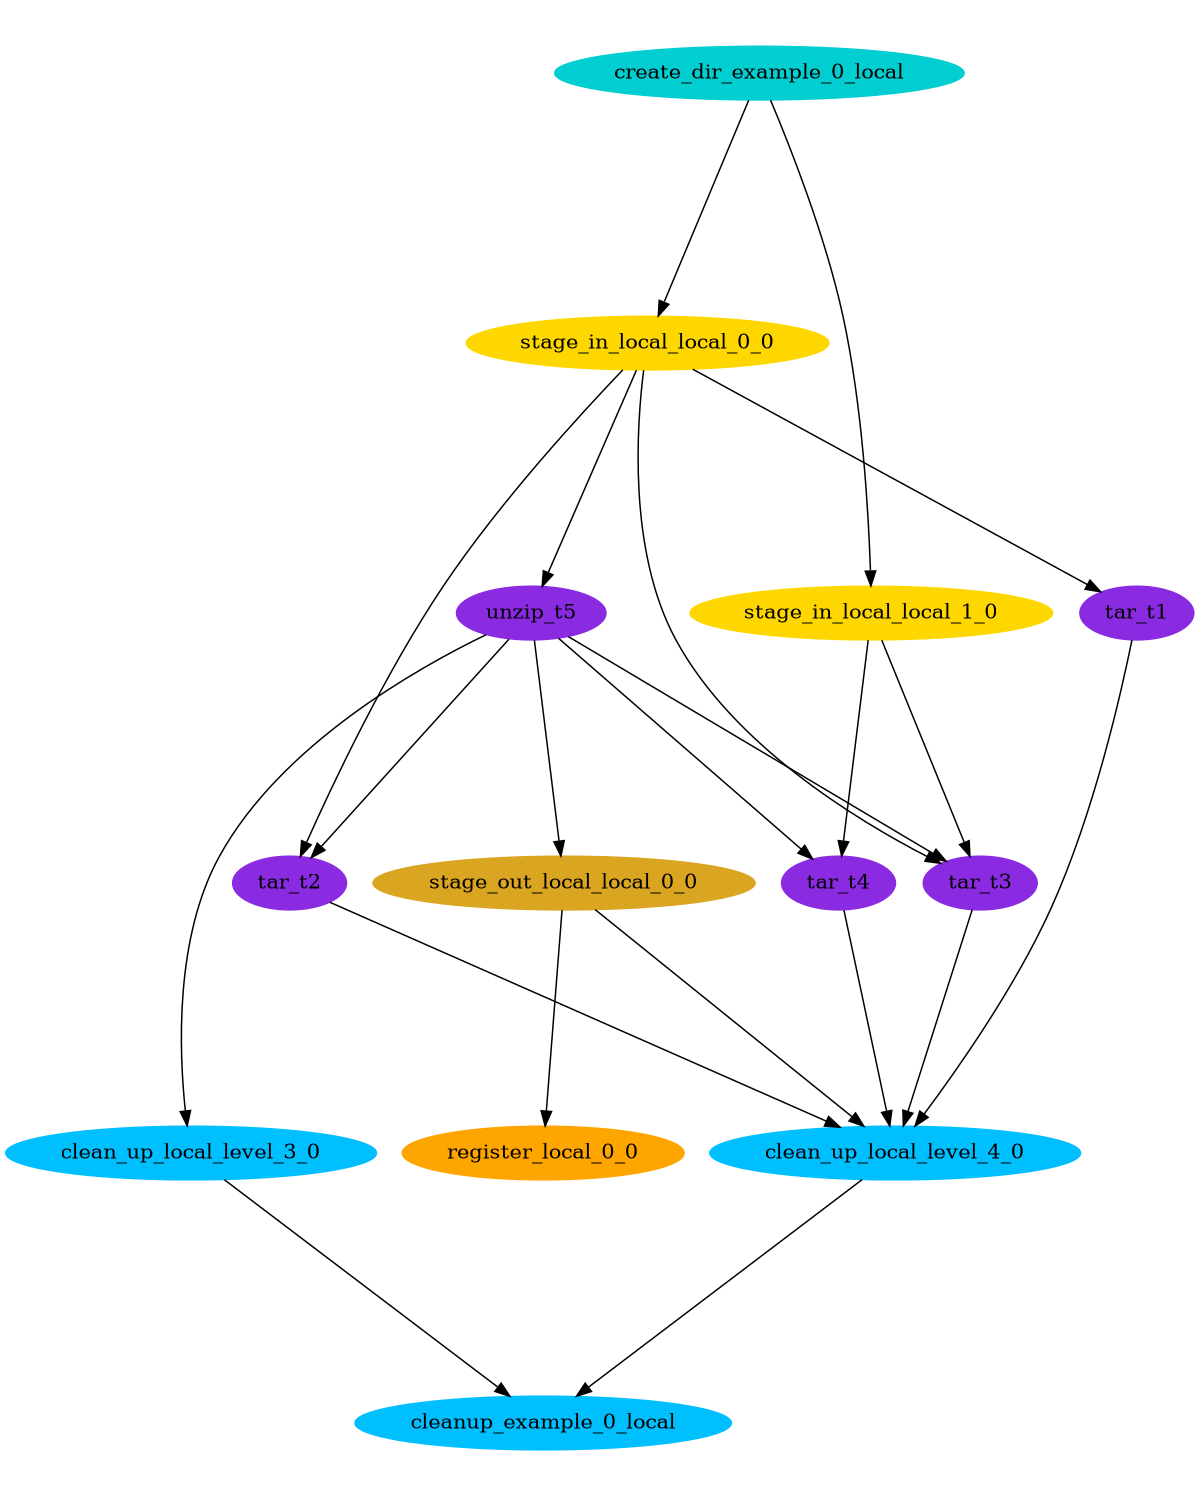 digraph E {
size="8.0,10.0"
ratio=fill
node [shape=ellipse]
edge [arrowhead=normal, arrowsize=1.0]
	"cleanup_example_0_local" [color=deepskyblue,style=filled,label="cleanup_example_0_local"]
	"tar_t4" [color=blueviolet,style=filled,label="tar_t4"]
	"create_dir_example_0_local" [color=darkturquoise,style=filled,label="create_dir_example_0_local"]
	"tar_t2" [color=blueviolet,style=filled,label="tar_t2"]
	"tar_t3" [color=blueviolet,style=filled,label="tar_t3"]
	"clean_up_local_level_3_0" [color=deepskyblue,style=filled,label="clean_up_local_level_3_0"]
	"stage_out_local_local_0_0" [color=goldenrod,style=filled,label="stage_out_local_local_0_0"]
	"clean_up_local_level_4_0" [color=deepskyblue,style=filled,label="clean_up_local_level_4_0"]
	"tar_t1" [color=blueviolet,style=filled,label="tar_t1"]
	"stage_in_local_local_0_0" [color=gold,style=filled,label="stage_in_local_local_0_0"]
	"stage_in_local_local_1_0" [color=gold,style=filled,label="stage_in_local_local_1_0"]
	"register_local_0_0" [color=orange,style=filled,label="register_local_0_0"]
	"unzip_t5" [color=blueviolet,style=filled,label="unzip_t5"]

	"tar_t4" -> "clean_up_local_level_4_0"
	"create_dir_example_0_local" -> "stage_in_local_local_0_0"
	"create_dir_example_0_local" -> "stage_in_local_local_1_0"
	"tar_t2" -> "clean_up_local_level_4_0"
	"tar_t3" -> "clean_up_local_level_4_0"
	"clean_up_local_level_3_0" -> "cleanup_example_0_local"
	"stage_out_local_local_0_0" -> "register_local_0_0"
	"stage_out_local_local_0_0" -> "clean_up_local_level_4_0"
	"clean_up_local_level_4_0" -> "cleanup_example_0_local"
	"tar_t1" -> "clean_up_local_level_4_0"
	"stage_in_local_local_0_0" -> "tar_t2"
	"stage_in_local_local_0_0" -> "tar_t3"
	"stage_in_local_local_0_0" -> "tar_t1"
	"stage_in_local_local_0_0" -> "unzip_t5"
	"stage_in_local_local_1_0" -> "tar_t4"
	"stage_in_local_local_1_0" -> "tar_t3"
	"unzip_t5" -> "tar_t4"
	"unzip_t5" -> "tar_t2"
	"unzip_t5" -> "tar_t3"
	"unzip_t5" -> "clean_up_local_level_3_0"
	"unzip_t5" -> "stage_out_local_local_0_0"
}
